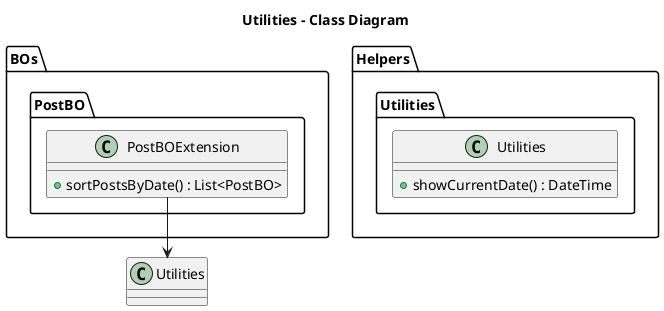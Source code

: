 @startuml Utilities - Class Diagram

title **Utilities - Class Diagram**

package Helpers{
    package Utilities{
        class Utilities{
            + showCurrentDate() : DateTime
        }
    }
}

package BOs{
    package PostBO{
        class PostBOExtension{
            + sortPostsByDate() : List<PostBO>
        }
    }
}
PostBOExtension --> Utilities
@enduml